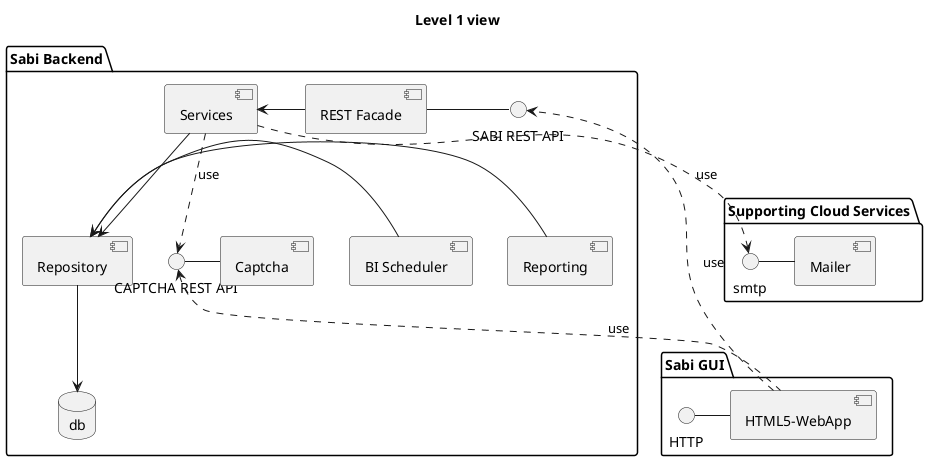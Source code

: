 @startuml

skinparam monochrome true
skinparam componentStyle uml2

package "Sabi GUI" {
HTTP - [HTML5-WebApp]
}

package "Sabi Backend" {
title Level 1 view
interface "SABI REST API" as rest
database db
[HTML5-WebApp] ..> rest : use
[REST Facade] - rest
[Services] <- [REST Facade]
[Repository] --> db

together {
[Services] --> [Repository]
[Reporting] -> [Repository]
[BI Scheduler] -> [Repository]
}


interface "CAPTCHA REST API" as rest2
rest2 - [Captcha]


[Services] ..> rest2 : use
rest2 <.. [HTML5-WebApp] : use

}

package "Supporting Cloud Services" {

interface smtp
smtp - [Mailer]
[Services] ..> smtp : use

}

@enduml
